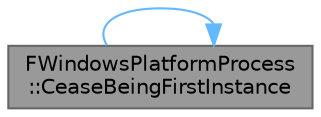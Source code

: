 digraph "FWindowsPlatformProcess::CeaseBeingFirstInstance"
{
 // INTERACTIVE_SVG=YES
 // LATEX_PDF_SIZE
  bgcolor="transparent";
  edge [fontname=Helvetica,fontsize=10,labelfontname=Helvetica,labelfontsize=10];
  node [fontname=Helvetica,fontsize=10,shape=box,height=0.2,width=0.4];
  rankdir="LR";
  Node1 [id="Node000001",label="FWindowsPlatformProcess\l::CeaseBeingFirstInstance",height=0.2,width=0.4,color="gray40", fillcolor="grey60", style="filled", fontcolor="black",tooltip="Releases locks that we held for IsFirstInstance check."];
  Node1 -> Node1 [id="edge1_Node000001_Node000001",color="steelblue1",style="solid",tooltip=" "];
}
